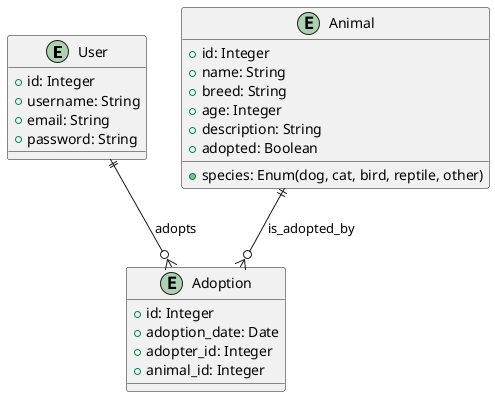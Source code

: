 @startuml

entity "User" {
    +id: Integer
    +username: String
    +email: String
    +password: String
}

entity "Animal" {
    +id: Integer
    +name: String
    +species: Enum(dog, cat, bird, reptile, other)
    +breed: String
    +age: Integer
    +description: String
    +adopted: Boolean
}

entity "Adoption" {
    +id: Integer
    +adoption_date: Date
    +adopter_id: Integer
    +animal_id: Integer
}

User ||--o{ Adoption : adopts
Animal ||--o{ Adoption : is_adopted_by

@enduml